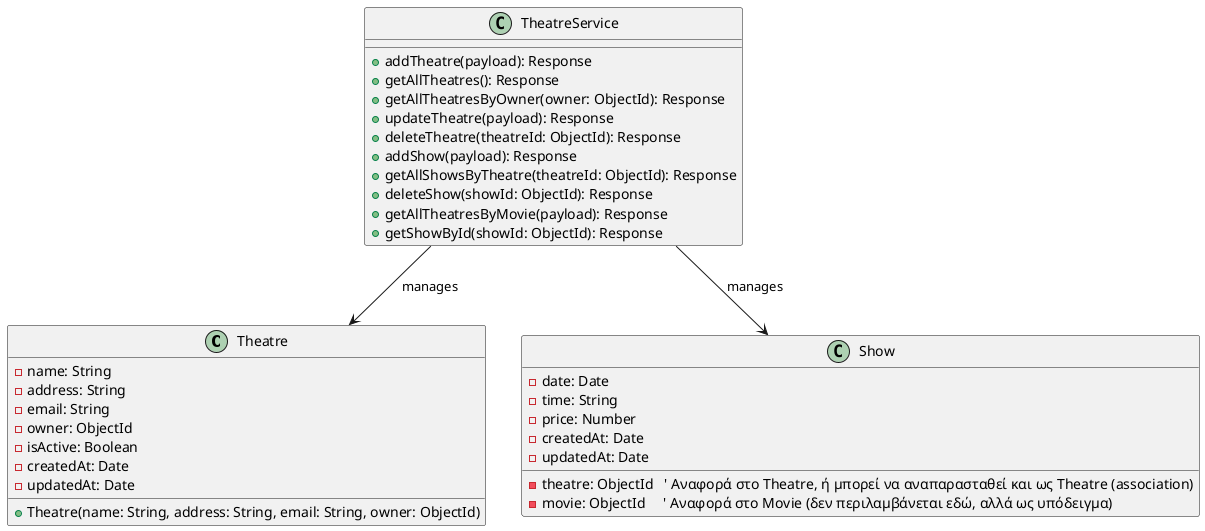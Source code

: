 @startuml
' Ορισμός της κλάσης Theatre βάσει του Mongoose schema
class Theatre {
  - name: String
  - address: String
  - email: String
  - owner: ObjectId
  - isActive: Boolean
  - createdAt: Date
  - updatedAt: Date
  + Theatre(name: String, address: String, email: String, owner: ObjectId)
}

' Υπόδειγμα κλάσης Show (δεν δίνεται ο πλήρης ορισμός)
class Show {
  - theatre: ObjectId   ' Αναφορά στο Theatre, ή μπορεί να αναπαρασταθεί και ως Theatre (association)
  - movie: ObjectId     ' Αναφορά στο Movie (δεν περιλαμβάνεται εδώ, αλλά ως υπόδειγμα)
  - date: Date
  - time: String
  - price: Number
  - createdAt: Date
  - updatedAt: Date
}

' Ορισμός κλάσης υπηρεσίας για τη διαχείριση θεάτρων και shows
class TheatreService {
  + addTheatre(payload): Response
  + getAllTheatres(): Response
  + getAllTheatresByOwner(owner: ObjectId): Response
  + updateTheatre(payload): Response
  + deleteTheatre(theatreId: ObjectId): Response
  + addShow(payload): Response
  + getAllShowsByTheatre(theatreId: ObjectId): Response
  + deleteShow(showId: ObjectId): Response
  + getAllTheatresByMovie(payload): Response
  + getShowById(showId: ObjectId): Response
}

' Σχέσεις:
' Η TheatreService διαχειρίζεται τις κλάσεις Theatre και Show
TheatreService --> Theatre : manages
TheatreService --> Show : manages

@enduml
